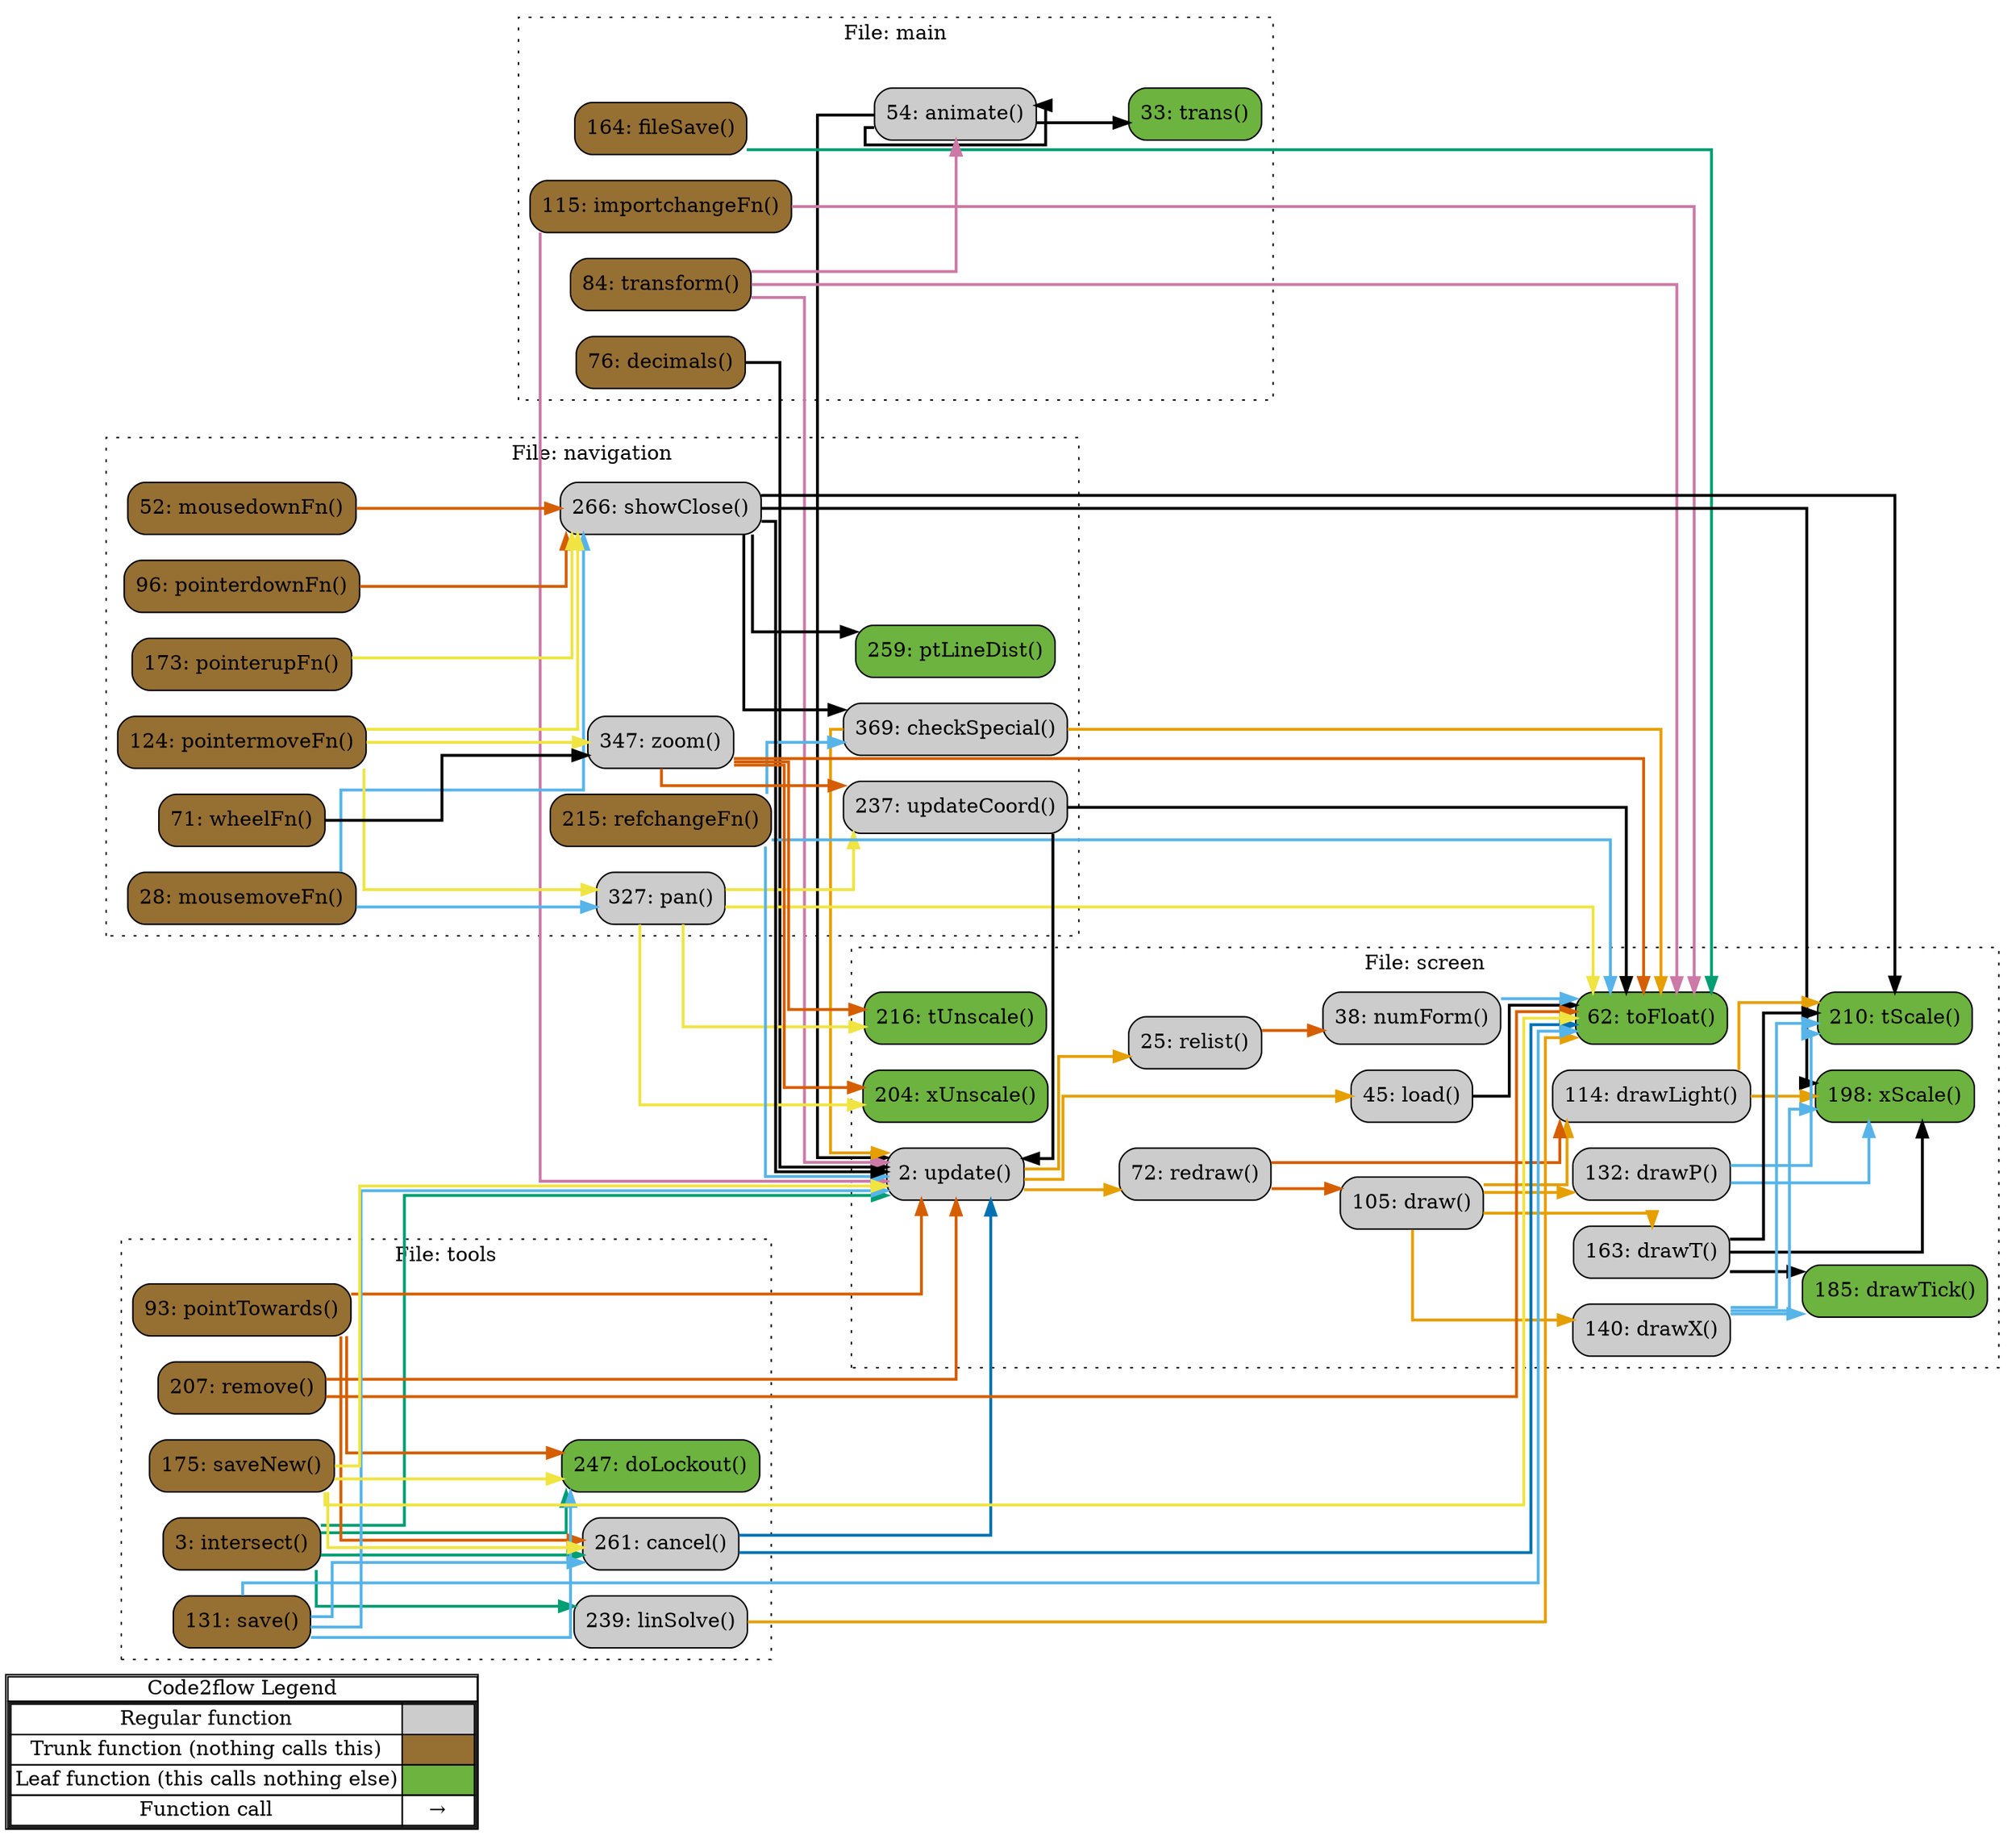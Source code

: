 digraph G {
concentrate=true;
splines="ortho";
rankdir="LR";
subgraph legend{
    rank = min;
    label = "legend";
    Legend [shape=none, margin=0, label = <
        <table cellspacing="0" cellpadding="0" border="1"><tr><td>Code2flow Legend</td></tr><tr><td>
        <table cellspacing="0">
        <tr><td>Regular function</td><td width="50px" bgcolor='#cccccc'></td></tr>
        <tr><td>Trunk function (nothing calls this)</td><td bgcolor='#966F33'></td></tr>
        <tr><td>Leaf function (this calls nothing else)</td><td bgcolor='#6db33f'></td></tr>
        <tr><td>Function call</td><td><font color='black'>&#8594;</font></td></tr>
        </table></td></tr></table>
        >];
}node_955ebbf0 [label="54: animate()" name="main::animate" shape="rect" style="rounded,filled" fillcolor="#cccccc" ];
node_a47dd730 [label="76: decimals()" name="main::decimals" shape="rect" style="rounded,filled" fillcolor="#966F33" ];
node_31cb1aa3 [label="164: fileSave()" name="main::fileSave" shape="rect" style="rounded,filled" fillcolor="#966F33" ];
node_514900a7 [label="115: importchangeFn()" name="main::importchangeFn" shape="rect" style="rounded,filled" fillcolor="#966F33" ];
node_75d5633c [label="33: trans()" name="main::trans" shape="rect" style="rounded,filled" fillcolor="#6db33f" ];
node_08befadf [label="84: transform()" name="main::transform" shape="rect" style="rounded,filled" fillcolor="#966F33" ];
node_9498ec59 [label="369: checkSpecial()" name="navigation::checkSpecial" shape="rect" style="rounded,filled" fillcolor="#cccccc" ];
node_29247b8e [label="52: mousedownFn()" name="navigation::mousedownFn" shape="rect" style="rounded,filled" fillcolor="#966F33" ];
node_2373290a [label="28: mousemoveFn()" name="navigation::mousemoveFn" shape="rect" style="rounded,filled" fillcolor="#966F33" ];
node_b054e174 [label="327: pan()" name="navigation::pan" shape="rect" style="rounded,filled" fillcolor="#cccccc" ];
node_c0a81f3e [label="96: pointerdownFn()" name="navigation::pointerdownFn" shape="rect" style="rounded,filled" fillcolor="#966F33" ];
node_69221664 [label="124: pointermoveFn()" name="navigation::pointermoveFn" shape="rect" style="rounded,filled" fillcolor="#966F33" ];
node_8021fac4 [label="173: pointerupFn()" name="navigation::pointerupFn" shape="rect" style="rounded,filled" fillcolor="#966F33" ];
node_0d4f4c35 [label="259: ptLineDist()" name="navigation::ptLineDist" shape="rect" style="rounded,filled" fillcolor="#6db33f" ];
node_b4c9e672 [label="215: refchangeFn()" name="navigation::refchangeFn" shape="rect" style="rounded,filled" fillcolor="#966F33" ];
node_634f9ec8 [label="266: showClose()" name="navigation::showClose" shape="rect" style="rounded,filled" fillcolor="#cccccc" ];
node_5ec7b620 [label="237: updateCoord()" name="navigation::updateCoord" shape="rect" style="rounded,filled" fillcolor="#cccccc" ];
node_a5e2f608 [label="71: wheelFn()" name="navigation::wheelFn" shape="rect" style="rounded,filled" fillcolor="#966F33" ];
node_0da610ee [label="347: zoom()" name="navigation::zoom" shape="rect" style="rounded,filled" fillcolor="#cccccc" ];
node_d9eda4d9 [label="105: draw()" name="screen::draw" shape="rect" style="rounded,filled" fillcolor="#cccccc" ];
node_969c78b9 [label="114: drawLight()" name="screen::drawLight" shape="rect" style="rounded,filled" fillcolor="#cccccc" ];
node_4c606662 [label="132: drawP()" name="screen::drawP" shape="rect" style="rounded,filled" fillcolor="#cccccc" ];
node_1e85ac50 [label="163: drawT()" name="screen::drawT" shape="rect" style="rounded,filled" fillcolor="#cccccc" ];
node_1f6ef0da [label="185: drawTick()" name="screen::drawTick" shape="rect" style="rounded,filled" fillcolor="#6db33f" ];
node_05ad9eba [label="140: drawX()" name="screen::drawX" shape="rect" style="rounded,filled" fillcolor="#cccccc" ];
node_c60a0b40 [label="45: load()" name="screen::load" shape="rect" style="rounded,filled" fillcolor="#cccccc" ];
node_a4319e2a [label="38: numForm()" name="screen::numForm" shape="rect" style="rounded,filled" fillcolor="#cccccc" ];
node_618b8676 [label="72: redraw()" name="screen::redraw" shape="rect" style="rounded,filled" fillcolor="#cccccc" ];
node_c0b50dd6 [label="25: relist()" name="screen::relist" shape="rect" style="rounded,filled" fillcolor="#cccccc" ];
node_be5ae0ae [label="210: tScale()" name="screen::tScale" shape="rect" style="rounded,filled" fillcolor="#6db33f" ];
node_28301b56 [label="216: tUnscale()" name="screen::tUnscale" shape="rect" style="rounded,filled" fillcolor="#6db33f" ];
node_f7e453f4 [label="62: toFloat()" name="screen::toFloat" shape="rect" style="rounded,filled" fillcolor="#6db33f" ];
node_a07f51b1 [label="2: update()" name="screen::update" shape="rect" style="rounded,filled" fillcolor="#cccccc" ];
node_94e9a1dd [label="198: xScale()" name="screen::xScale" shape="rect" style="rounded,filled" fillcolor="#6db33f" ];
node_3b248081 [label="204: xUnscale()" name="screen::xUnscale" shape="rect" style="rounded,filled" fillcolor="#6db33f" ];
node_90d17145 [label="261: cancel()" name="tools::cancel" shape="rect" style="rounded,filled" fillcolor="#cccccc" ];
node_6a062c70 [label="247: doLockout()" name="tools::doLockout" shape="rect" style="rounded,filled" fillcolor="#6db33f" ];
node_2c875183 [label="3: intersect()" name="tools::intersect" shape="rect" style="rounded,filled" fillcolor="#966F33" ];
node_3d196a89 [label="239: linSolve()" name="tools::linSolve" shape="rect" style="rounded,filled" fillcolor="#cccccc" ];
node_d765ff7e [label="93: pointTowards()" name="tools::pointTowards" shape="rect" style="rounded,filled" fillcolor="#966F33" ];
node_e3b1cf86 [label="207: remove()" name="tools::remove" shape="rect" style="rounded,filled" fillcolor="#966F33" ];
node_f9b6156a [label="131: save()" name="tools::save" shape="rect" style="rounded,filled" fillcolor="#966F33" ];
node_315fa164 [label="175: saveNew()" name="tools::saveNew" shape="rect" style="rounded,filled" fillcolor="#966F33" ];
node_955ebbf0 -> node_955ebbf0 [color="#000000" penwidth="2"];
node_955ebbf0 -> node_75d5633c [color="#000000" penwidth="2"];
node_955ebbf0 -> node_a07f51b1 [color="#000000" penwidth="2"];
node_955ebbf0 -> node_a07f51b1 [color="#000000" penwidth="2"];
node_a47dd730 -> node_a07f51b1 [color="#000000" penwidth="2"];
node_31cb1aa3 -> node_f7e453f4 [color="#009E73" penwidth="2"];
node_31cb1aa3 -> node_f7e453f4 [color="#009E73" penwidth="2"];
node_31cb1aa3 -> node_f7e453f4 [color="#009E73" penwidth="2"];
node_31cb1aa3 -> node_f7e453f4 [color="#009E73" penwidth="2"];
node_31cb1aa3 -> node_f7e453f4 [color="#009E73" penwidth="2"];
node_31cb1aa3 -> node_f7e453f4 [color="#009E73" penwidth="2"];
node_514900a7 -> node_f7e453f4 [color="#CC79A7" penwidth="2"];
node_514900a7 -> node_f7e453f4 [color="#CC79A7" penwidth="2"];
node_514900a7 -> node_f7e453f4 [color="#CC79A7" penwidth="2"];
node_514900a7 -> node_f7e453f4 [color="#CC79A7" penwidth="2"];
node_514900a7 -> node_f7e453f4 [color="#CC79A7" penwidth="2"];
node_514900a7 -> node_f7e453f4 [color="#CC79A7" penwidth="2"];
node_514900a7 -> node_f7e453f4 [color="#CC79A7" penwidth="2"];
node_514900a7 -> node_f7e453f4 [color="#CC79A7" penwidth="2"];
node_514900a7 -> node_f7e453f4 [color="#CC79A7" penwidth="2"];
node_514900a7 -> node_f7e453f4 [color="#CC79A7" penwidth="2"];
node_514900a7 -> node_f7e453f4 [color="#CC79A7" penwidth="2"];
node_514900a7 -> node_f7e453f4 [color="#CC79A7" penwidth="2"];
node_514900a7 -> node_f7e453f4 [color="#CC79A7" penwidth="2"];
node_514900a7 -> node_a07f51b1 [color="#CC79A7" penwidth="2"];
node_08befadf -> node_955ebbf0 [color="#CC79A7" penwidth="2"];
node_08befadf -> node_f7e453f4 [color="#CC79A7" penwidth="2"];
node_08befadf -> node_f7e453f4 [color="#CC79A7" penwidth="2"];
node_08befadf -> node_f7e453f4 [color="#CC79A7" penwidth="2"];
node_08befadf -> node_a07f51b1 [color="#CC79A7" penwidth="2"];
node_9498ec59 -> node_f7e453f4 [color="#E69F00" penwidth="2"];
node_9498ec59 -> node_a07f51b1 [color="#E69F00" penwidth="2"];
node_29247b8e -> node_634f9ec8 [color="#D55E00" penwidth="2"];
node_2373290a -> node_b054e174 [color="#56B4E9" penwidth="2"];
node_2373290a -> node_634f9ec8 [color="#56B4E9" penwidth="2"];
node_b054e174 -> node_5ec7b620 [color="#F0E442" penwidth="2"];
node_b054e174 -> node_28301b56 [color="#F0E442" penwidth="2"];
node_b054e174 -> node_28301b56 [color="#F0E442" penwidth="2"];
node_b054e174 -> node_f7e453f4 [color="#F0E442" penwidth="2"];
node_b054e174 -> node_f7e453f4 [color="#F0E442" penwidth="2"];
node_b054e174 -> node_f7e453f4 [color="#F0E442" penwidth="2"];
node_b054e174 -> node_f7e453f4 [color="#F0E442" penwidth="2"];
node_b054e174 -> node_3b248081 [color="#F0E442" penwidth="2"];
node_b054e174 -> node_3b248081 [color="#F0E442" penwidth="2"];
node_c0a81f3e -> node_634f9ec8 [color="#D55E00" penwidth="2"];
node_69221664 -> node_b054e174 [color="#F0E442" penwidth="2"];
node_69221664 -> node_634f9ec8 [color="#F0E442" penwidth="2"];
node_69221664 -> node_0da610ee [color="#F0E442" penwidth="2"];
node_8021fac4 -> node_634f9ec8 [color="#F0E442" penwidth="2"];
node_b4c9e672 -> node_9498ec59 [color="#56B4E9" penwidth="2"];
node_b4c9e672 -> node_f7e453f4 [color="#56B4E9" penwidth="2"];
node_b4c9e672 -> node_f7e453f4 [color="#56B4E9" penwidth="2"];
node_b4c9e672 -> node_f7e453f4 [color="#56B4E9" penwidth="2"];
node_b4c9e672 -> node_a07f51b1 [color="#56B4E9" penwidth="2"];
node_634f9ec8 -> node_9498ec59 [color="#000000" penwidth="2"];
node_634f9ec8 -> node_0d4f4c35 [color="#000000" penwidth="2"];
node_634f9ec8 -> node_0d4f4c35 [color="#000000" penwidth="2"];
node_634f9ec8 -> node_be5ae0ae [color="#000000" penwidth="2"];
node_634f9ec8 -> node_be5ae0ae [color="#000000" penwidth="2"];
node_634f9ec8 -> node_be5ae0ae [color="#000000" penwidth="2"];
node_634f9ec8 -> node_be5ae0ae [color="#000000" penwidth="2"];
node_634f9ec8 -> node_be5ae0ae [color="#000000" penwidth="2"];
node_634f9ec8 -> node_a07f51b1 [color="#000000" penwidth="2"];
node_634f9ec8 -> node_a07f51b1 [color="#000000" penwidth="2"];
node_634f9ec8 -> node_94e9a1dd [color="#000000" penwidth="2"];
node_634f9ec8 -> node_94e9a1dd [color="#000000" penwidth="2"];
node_634f9ec8 -> node_94e9a1dd [color="#000000" penwidth="2"];
node_634f9ec8 -> node_94e9a1dd [color="#000000" penwidth="2"];
node_634f9ec8 -> node_94e9a1dd [color="#000000" penwidth="2"];
node_5ec7b620 -> node_f7e453f4 [color="#000000" penwidth="2"];
node_5ec7b620 -> node_f7e453f4 [color="#000000" penwidth="2"];
node_5ec7b620 -> node_f7e453f4 [color="#000000" penwidth="2"];
node_5ec7b620 -> node_f7e453f4 [color="#000000" penwidth="2"];
node_5ec7b620 -> node_f7e453f4 [color="#000000" penwidth="2"];
node_5ec7b620 -> node_f7e453f4 [color="#000000" penwidth="2"];
node_5ec7b620 -> node_f7e453f4 [color="#000000" penwidth="2"];
node_5ec7b620 -> node_f7e453f4 [color="#000000" penwidth="2"];
node_5ec7b620 -> node_f7e453f4 [color="#000000" penwidth="2"];
node_5ec7b620 -> node_f7e453f4 [color="#000000" penwidth="2"];
node_5ec7b620 -> node_f7e453f4 [color="#000000" penwidth="2"];
node_5ec7b620 -> node_f7e453f4 [color="#000000" penwidth="2"];
node_5ec7b620 -> node_a07f51b1 [color="#000000" penwidth="2"];
node_a5e2f608 -> node_0da610ee [color="#000000" penwidth="2"];
node_0da610ee -> node_5ec7b620 [color="#D55E00" penwidth="2"];
node_0da610ee -> node_5ec7b620 [color="#D55E00" penwidth="2"];
node_0da610ee -> node_28301b56 [color="#D55E00" penwidth="2"];
node_0da610ee -> node_f7e453f4 [color="#D55E00" penwidth="2"];
node_0da610ee -> node_3b248081 [color="#D55E00" penwidth="2"];
node_d9eda4d9 -> node_969c78b9 [color="#E69F00" penwidth="2"];
node_d9eda4d9 -> node_4c606662 [color="#E69F00" penwidth="2"];
node_d9eda4d9 -> node_1e85ac50 [color="#E69F00" penwidth="2"];
node_d9eda4d9 -> node_05ad9eba [color="#E69F00" penwidth="2"];
node_969c78b9 -> node_be5ae0ae [color="#E69F00" penwidth="2"];
node_969c78b9 -> node_be5ae0ae [color="#E69F00" penwidth="2"];
node_969c78b9 -> node_be5ae0ae [color="#E69F00" penwidth="2"];
node_969c78b9 -> node_be5ae0ae [color="#E69F00" penwidth="2"];
node_969c78b9 -> node_94e9a1dd [color="#E69F00" penwidth="2"];
node_969c78b9 -> node_94e9a1dd [color="#E69F00" penwidth="2"];
node_969c78b9 -> node_94e9a1dd [color="#E69F00" penwidth="2"];
node_969c78b9 -> node_94e9a1dd [color="#E69F00" penwidth="2"];
node_4c606662 -> node_be5ae0ae [color="#56B4E9" penwidth="2"];
node_4c606662 -> node_94e9a1dd [color="#56B4E9" penwidth="2"];
node_1e85ac50 -> node_1f6ef0da [color="#000000" penwidth="2"];
node_1e85ac50 -> node_be5ae0ae [color="#000000" penwidth="2"];
node_1e85ac50 -> node_be5ae0ae [color="#000000" penwidth="2"];
node_1e85ac50 -> node_be5ae0ae [color="#000000" penwidth="2"];
node_1e85ac50 -> node_94e9a1dd [color="#000000" penwidth="2"];
node_1e85ac50 -> node_94e9a1dd [color="#000000" penwidth="2"];
node_1e85ac50 -> node_94e9a1dd [color="#000000" penwidth="2"];
node_05ad9eba -> node_1f6ef0da [color="#56B4E9" penwidth="2"];
node_05ad9eba -> node_be5ae0ae [color="#56B4E9" penwidth="2"];
node_05ad9eba -> node_be5ae0ae [color="#56B4E9" penwidth="2"];
node_05ad9eba -> node_be5ae0ae [color="#56B4E9" penwidth="2"];
node_05ad9eba -> node_94e9a1dd [color="#56B4E9" penwidth="2"];
node_05ad9eba -> node_94e9a1dd [color="#56B4E9" penwidth="2"];
node_05ad9eba -> node_94e9a1dd [color="#56B4E9" penwidth="2"];
node_c60a0b40 -> node_f7e453f4 [color="#000000" penwidth="2"];
node_c60a0b40 -> node_f7e453f4 [color="#000000" penwidth="2"];
node_c60a0b40 -> node_f7e453f4 [color="#000000" penwidth="2"];
node_c60a0b40 -> node_f7e453f4 [color="#000000" penwidth="2"];
node_a4319e2a -> node_f7e453f4 [color="#56B4E9" penwidth="2"];
node_618b8676 -> node_d9eda4d9 [color="#D55E00" penwidth="2"];
node_618b8676 -> node_d9eda4d9 [color="#D55E00" penwidth="2"];
node_618b8676 -> node_d9eda4d9 [color="#D55E00" penwidth="2"];
node_618b8676 -> node_969c78b9 [color="#D55E00" penwidth="2"];
node_c0b50dd6 -> node_a4319e2a [color="#D55E00" penwidth="2"];
node_c0b50dd6 -> node_a4319e2a [color="#D55E00" penwidth="2"];
node_c0b50dd6 -> node_a4319e2a [color="#D55E00" penwidth="2"];
node_a07f51b1 -> node_c60a0b40 [color="#E69F00" penwidth="2"];
node_a07f51b1 -> node_c60a0b40 [color="#E69F00" penwidth="2"];
node_a07f51b1 -> node_618b8676 [color="#E69F00" penwidth="2"];
node_a07f51b1 -> node_618b8676 [color="#E69F00" penwidth="2"];
node_a07f51b1 -> node_c0b50dd6 [color="#E69F00" penwidth="2"];
node_a07f51b1 -> node_c0b50dd6 [color="#E69F00" penwidth="2"];
node_90d17145 -> node_f7e453f4 [color="#0072B2" penwidth="2"];
node_90d17145 -> node_a07f51b1 [color="#0072B2" penwidth="2"];
node_90d17145 -> node_a07f51b1 [color="#0072B2" penwidth="2"];
node_90d17145 -> node_a07f51b1 [color="#0072B2" penwidth="2"];
node_2c875183 -> node_a07f51b1 [color="#009E73" penwidth="2"];
node_2c875183 -> node_90d17145 [color="#009E73" penwidth="2"];
node_2c875183 -> node_6a062c70 [color="#009E73" penwidth="2"];
node_2c875183 -> node_3d196a89 [color="#009E73" penwidth="2"];
node_2c875183 -> node_3d196a89 [color="#009E73" penwidth="2"];
node_2c875183 -> node_3d196a89 [color="#009E73" penwidth="2"];
node_2c875183 -> node_3d196a89 [color="#009E73" penwidth="2"];
node_3d196a89 -> node_f7e453f4 [color="#E69F00" penwidth="2"];
node_3d196a89 -> node_f7e453f4 [color="#E69F00" penwidth="2"];
node_3d196a89 -> node_f7e453f4 [color="#E69F00" penwidth="2"];
node_3d196a89 -> node_f7e453f4 [color="#E69F00" penwidth="2"];
node_3d196a89 -> node_f7e453f4 [color="#E69F00" penwidth="2"];
node_3d196a89 -> node_f7e453f4 [color="#E69F00" penwidth="2"];
node_d765ff7e -> node_a07f51b1 [color="#D55E00" penwidth="2"];
node_d765ff7e -> node_a07f51b1 [color="#D55E00" penwidth="2"];
node_d765ff7e -> node_90d17145 [color="#D55E00" penwidth="2"];
node_d765ff7e -> node_6a062c70 [color="#D55E00" penwidth="2"];
node_e3b1cf86 -> node_f7e453f4 [color="#D55E00" penwidth="2"];
node_e3b1cf86 -> node_a07f51b1 [color="#D55E00" penwidth="2"];
node_e3b1cf86 -> node_a07f51b1 [color="#D55E00" penwidth="2"];
node_f9b6156a -> node_f7e453f4 [color="#56B4E9" penwidth="2"];
node_f9b6156a -> node_f7e453f4 [color="#56B4E9" penwidth="2"];
node_f9b6156a -> node_f7e453f4 [color="#56B4E9" penwidth="2"];
node_f9b6156a -> node_f7e453f4 [color="#56B4E9" penwidth="2"];
node_f9b6156a -> node_a07f51b1 [color="#56B4E9" penwidth="2"];
node_f9b6156a -> node_90d17145 [color="#56B4E9" penwidth="2"];
node_f9b6156a -> node_6a062c70 [color="#56B4E9" penwidth="2"];
node_315fa164 -> node_f7e453f4 [color="#F0E442" penwidth="2"];
node_315fa164 -> node_f7e453f4 [color="#F0E442" penwidth="2"];
node_315fa164 -> node_f7e453f4 [color="#F0E442" penwidth="2"];
node_315fa164 -> node_f7e453f4 [color="#F0E442" penwidth="2"];
node_315fa164 -> node_f7e453f4 [color="#F0E442" penwidth="2"];
node_315fa164 -> node_f7e453f4 [color="#F0E442" penwidth="2"];
node_315fa164 -> node_f7e453f4 [color="#F0E442" penwidth="2"];
node_315fa164 -> node_f7e453f4 [color="#F0E442" penwidth="2"];
node_315fa164 -> node_a07f51b1 [color="#F0E442" penwidth="2"];
node_315fa164 -> node_90d17145 [color="#F0E442" penwidth="2"];
node_315fa164 -> node_6a062c70 [color="#F0E442" penwidth="2"];
subgraph cluster_07acc551 {
    node_75d5633c node_955ebbf0 node_a47dd730 node_08befadf node_514900a7 node_31cb1aa3;
    label="File: main";
    name="main";
    style="filled";
    graph[style=dotted];
};
subgraph cluster_348ccb0b {
    node_2373290a node_29247b8e node_a5e2f608 node_c0a81f3e node_69221664 node_8021fac4 node_b4c9e672 node_5ec7b620 node_0d4f4c35 node_634f9ec8 node_b054e174 node_0da610ee node_9498ec59;
    label="File: navigation";
    name="navigation";
    style="filled";
    graph[style=dotted];
};
subgraph cluster_7110cfed {
    node_a07f51b1 node_c0b50dd6 node_a4319e2a node_c60a0b40 node_f7e453f4 node_618b8676 node_d9eda4d9 node_969c78b9 node_4c606662 node_05ad9eba node_1e85ac50 node_1f6ef0da node_94e9a1dd node_3b248081 node_be5ae0ae node_28301b56;
    label="File: screen";
    name="screen";
    style="filled";
    graph[style=dotted];
};
subgraph cluster_95ad2740 {
    node_2c875183 node_d765ff7e node_f9b6156a node_315fa164 node_e3b1cf86 node_3d196a89 node_6a062c70 node_90d17145;
    label="File: tools";
    name="tools";
    style="filled";
    graph[style=dotted];
};
}
